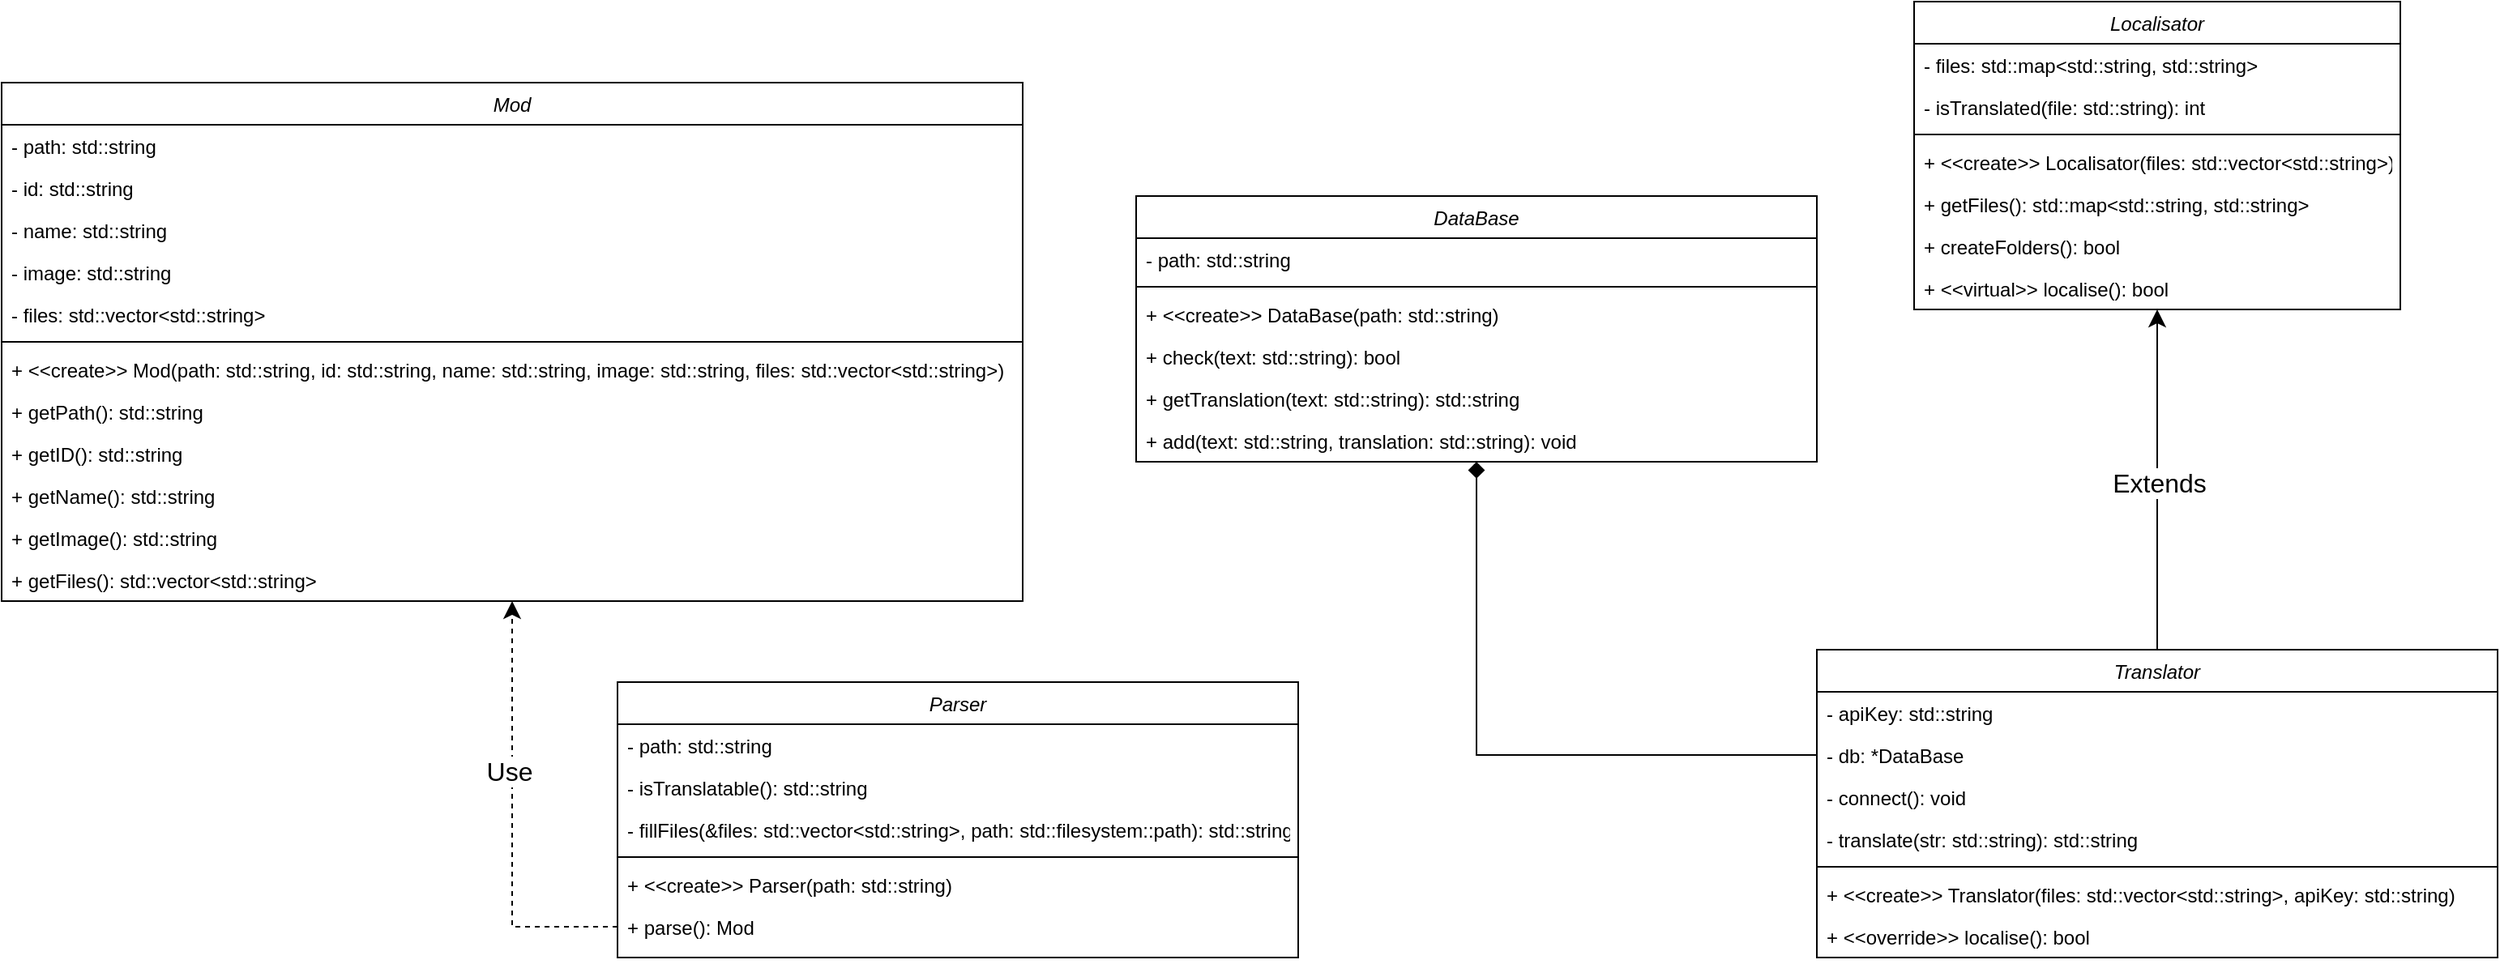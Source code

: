 <mxfile version="22.1.5" type="device">
  <diagram id="C5RBs43oDa-KdzZeNtuy" name="Page-1">
    <mxGraphModel dx="1696" dy="1068" grid="1" gridSize="10" guides="1" tooltips="1" connect="1" arrows="1" fold="1" page="1" pageScale="1" pageWidth="827" pageHeight="1169" math="0" shadow="0">
      <root>
        <mxCell id="WIyWlLk6GJQsqaUBKTNV-0" />
        <mxCell id="WIyWlLk6GJQsqaUBKTNV-1" parent="WIyWlLk6GJQsqaUBKTNV-0" />
        <mxCell id="zkfFHV4jXpPFQw0GAbJ--0" value="Mod" style="swimlane;fontStyle=2;align=center;verticalAlign=top;childLayout=stackLayout;horizontal=1;startSize=26;horizontalStack=0;resizeParent=1;resizeLast=0;collapsible=1;marginBottom=0;rounded=0;shadow=0;strokeWidth=1;" parent="WIyWlLk6GJQsqaUBKTNV-1" vertex="1">
          <mxGeometry x="60" y="160" width="630" height="320" as="geometry">
            <mxRectangle x="230" y="140" width="160" height="26" as="alternateBounds" />
          </mxGeometry>
        </mxCell>
        <mxCell id="zkfFHV4jXpPFQw0GAbJ--1" value="- path: std::string" style="text;align=left;verticalAlign=top;spacingLeft=4;spacingRight=4;overflow=hidden;rotatable=0;points=[[0,0.5],[1,0.5]];portConstraint=eastwest;" parent="zkfFHV4jXpPFQw0GAbJ--0" vertex="1">
          <mxGeometry y="26" width="630" height="26" as="geometry" />
        </mxCell>
        <mxCell id="zkfFHV4jXpPFQw0GAbJ--2" value="- id: std::string" style="text;align=left;verticalAlign=top;spacingLeft=4;spacingRight=4;overflow=hidden;rotatable=0;points=[[0,0.5],[1,0.5]];portConstraint=eastwest;rounded=0;shadow=0;html=0;" parent="zkfFHV4jXpPFQw0GAbJ--0" vertex="1">
          <mxGeometry y="52" width="630" height="26" as="geometry" />
        </mxCell>
        <mxCell id="zkfFHV4jXpPFQw0GAbJ--3" value="- name: std::string" style="text;align=left;verticalAlign=top;spacingLeft=4;spacingRight=4;overflow=hidden;rotatable=0;points=[[0,0.5],[1,0.5]];portConstraint=eastwest;rounded=0;shadow=0;html=0;" parent="zkfFHV4jXpPFQw0GAbJ--0" vertex="1">
          <mxGeometry y="78" width="630" height="26" as="geometry" />
        </mxCell>
        <mxCell id="EVl2K6StULn4HMKJgN-R-0" value="- image: std::string" style="text;align=left;verticalAlign=top;spacingLeft=4;spacingRight=4;overflow=hidden;rotatable=0;points=[[0,0.5],[1,0.5]];portConstraint=eastwest;rounded=0;shadow=0;html=0;" parent="zkfFHV4jXpPFQw0GAbJ--0" vertex="1">
          <mxGeometry y="104" width="630" height="26" as="geometry" />
        </mxCell>
        <mxCell id="TcEMR7NrBfed5pxMnUd9-0" value="- files: std::vector&lt;std::string&gt;" style="text;align=left;verticalAlign=top;spacingLeft=4;spacingRight=4;overflow=hidden;rotatable=0;points=[[0,0.5],[1,0.5]];portConstraint=eastwest;rounded=0;shadow=0;html=0;" parent="zkfFHV4jXpPFQw0GAbJ--0" vertex="1">
          <mxGeometry y="130" width="630" height="26" as="geometry" />
        </mxCell>
        <mxCell id="zkfFHV4jXpPFQw0GAbJ--4" value="" style="line;html=1;strokeWidth=1;align=left;verticalAlign=middle;spacingTop=-1;spacingLeft=3;spacingRight=3;rotatable=0;labelPosition=right;points=[];portConstraint=eastwest;" parent="zkfFHV4jXpPFQw0GAbJ--0" vertex="1">
          <mxGeometry y="156" width="630" height="8" as="geometry" />
        </mxCell>
        <mxCell id="zkfFHV4jXpPFQw0GAbJ--5" value="+ &lt;&lt;create&gt;&gt; Mod(path: std::string, id: std::string, name: std::string, image: std::string, files: std::vector&lt;std::string&gt;)" style="text;align=left;verticalAlign=top;spacingLeft=4;spacingRight=4;overflow=hidden;rotatable=0;points=[[0,0.5],[1,0.5]];portConstraint=eastwest;" parent="zkfFHV4jXpPFQw0GAbJ--0" vertex="1">
          <mxGeometry y="164" width="630" height="26" as="geometry" />
        </mxCell>
        <mxCell id="TcEMR7NrBfed5pxMnUd9-4" value="+ getPath(): std::string" style="text;align=left;verticalAlign=top;spacingLeft=4;spacingRight=4;overflow=hidden;rotatable=0;points=[[0,0.5],[1,0.5]];portConstraint=eastwest;" parent="zkfFHV4jXpPFQw0GAbJ--0" vertex="1">
          <mxGeometry y="190" width="630" height="26" as="geometry" />
        </mxCell>
        <mxCell id="TcEMR7NrBfed5pxMnUd9-5" value="+ getID(): std::string" style="text;align=left;verticalAlign=top;spacingLeft=4;spacingRight=4;overflow=hidden;rotatable=0;points=[[0,0.5],[1,0.5]];portConstraint=eastwest;" parent="zkfFHV4jXpPFQw0GAbJ--0" vertex="1">
          <mxGeometry y="216" width="630" height="26" as="geometry" />
        </mxCell>
        <mxCell id="TcEMR7NrBfed5pxMnUd9-6" value="+ getName(): std::string" style="text;align=left;verticalAlign=top;spacingLeft=4;spacingRight=4;overflow=hidden;rotatable=0;points=[[0,0.5],[1,0.5]];portConstraint=eastwest;" parent="zkfFHV4jXpPFQw0GAbJ--0" vertex="1">
          <mxGeometry y="242" width="630" height="26" as="geometry" />
        </mxCell>
        <mxCell id="TcEMR7NrBfed5pxMnUd9-7" value="+ getImage(): std::string" style="text;align=left;verticalAlign=top;spacingLeft=4;spacingRight=4;overflow=hidden;rotatable=0;points=[[0,0.5],[1,0.5]];portConstraint=eastwest;" parent="zkfFHV4jXpPFQw0GAbJ--0" vertex="1">
          <mxGeometry y="268" width="630" height="26" as="geometry" />
        </mxCell>
        <mxCell id="TcEMR7NrBfed5pxMnUd9-8" value="+ getFiles(): std::vector&lt;std::string&gt;" style="text;align=left;verticalAlign=top;spacingLeft=4;spacingRight=4;overflow=hidden;rotatable=0;points=[[0,0.5],[1,0.5]];portConstraint=eastwest;" parent="zkfFHV4jXpPFQw0GAbJ--0" vertex="1">
          <mxGeometry y="294" width="630" height="26" as="geometry" />
        </mxCell>
        <mxCell id="TcEMR7NrBfed5pxMnUd9-9" value="Parser" style="swimlane;fontStyle=2;align=center;verticalAlign=top;childLayout=stackLayout;horizontal=1;startSize=26;horizontalStack=0;resizeParent=1;resizeLast=0;collapsible=1;marginBottom=0;rounded=0;shadow=0;strokeWidth=1;" parent="WIyWlLk6GJQsqaUBKTNV-1" vertex="1">
          <mxGeometry x="440" y="530" width="420" height="170" as="geometry">
            <mxRectangle x="230" y="140" width="160" height="26" as="alternateBounds" />
          </mxGeometry>
        </mxCell>
        <mxCell id="TcEMR7NrBfed5pxMnUd9-10" value="- path: std::string" style="text;align=left;verticalAlign=top;spacingLeft=4;spacingRight=4;overflow=hidden;rotatable=0;points=[[0,0.5],[1,0.5]];portConstraint=eastwest;" parent="TcEMR7NrBfed5pxMnUd9-9" vertex="1">
          <mxGeometry y="26" width="420" height="26" as="geometry" />
        </mxCell>
        <mxCell id="TcEMR7NrBfed5pxMnUd9-11" value="- isTranslatable(): std::string" style="text;align=left;verticalAlign=top;spacingLeft=4;spacingRight=4;overflow=hidden;rotatable=0;points=[[0,0.5],[1,0.5]];portConstraint=eastwest;rounded=0;shadow=0;html=0;" parent="TcEMR7NrBfed5pxMnUd9-9" vertex="1">
          <mxGeometry y="52" width="420" height="26" as="geometry" />
        </mxCell>
        <mxCell id="TcEMR7NrBfed5pxMnUd9-12" value="- fillFiles(&amp;files: std::vector&lt;std::string&gt;, path: std::filesystem::path): std::string" style="text;align=left;verticalAlign=top;spacingLeft=4;spacingRight=4;overflow=hidden;rotatable=0;points=[[0,0.5],[1,0.5]];portConstraint=eastwest;rounded=0;shadow=0;html=0;" parent="TcEMR7NrBfed5pxMnUd9-9" vertex="1">
          <mxGeometry y="78" width="420" height="26" as="geometry" />
        </mxCell>
        <mxCell id="TcEMR7NrBfed5pxMnUd9-15" value="" style="line;html=1;strokeWidth=1;align=left;verticalAlign=middle;spacingTop=-1;spacingLeft=3;spacingRight=3;rotatable=0;labelPosition=right;points=[];portConstraint=eastwest;" parent="TcEMR7NrBfed5pxMnUd9-9" vertex="1">
          <mxGeometry y="104" width="420" height="8" as="geometry" />
        </mxCell>
        <mxCell id="TcEMR7NrBfed5pxMnUd9-16" value="+ &lt;&lt;create&gt;&gt; Parser(path: std::string)" style="text;align=left;verticalAlign=top;spacingLeft=4;spacingRight=4;overflow=hidden;rotatable=0;points=[[0,0.5],[1,0.5]];portConstraint=eastwest;" parent="TcEMR7NrBfed5pxMnUd9-9" vertex="1">
          <mxGeometry y="112" width="420" height="26" as="geometry" />
        </mxCell>
        <mxCell id="TcEMR7NrBfed5pxMnUd9-17" value="+ parse(): Mod" style="text;align=left;verticalAlign=top;spacingLeft=4;spacingRight=4;overflow=hidden;rotatable=0;points=[[0,0.5],[1,0.5]];portConstraint=eastwest;" parent="TcEMR7NrBfed5pxMnUd9-9" vertex="1">
          <mxGeometry y="138" width="420" height="26" as="geometry" />
        </mxCell>
        <mxCell id="TcEMR7NrBfed5pxMnUd9-22" value="Localisator" style="swimlane;fontStyle=2;align=center;verticalAlign=top;childLayout=stackLayout;horizontal=1;startSize=26;horizontalStack=0;resizeParent=1;resizeLast=0;collapsible=1;marginBottom=0;rounded=0;shadow=0;strokeWidth=1;" parent="WIyWlLk6GJQsqaUBKTNV-1" vertex="1">
          <mxGeometry x="1240" y="110" width="300" height="190" as="geometry">
            <mxRectangle x="230" y="140" width="160" height="26" as="alternateBounds" />
          </mxGeometry>
        </mxCell>
        <mxCell id="TcEMR7NrBfed5pxMnUd9-23" value="- files: std::map&lt;std::string, std::string&gt;" style="text;align=left;verticalAlign=top;spacingLeft=4;spacingRight=4;overflow=hidden;rotatable=0;points=[[0,0.5],[1,0.5]];portConstraint=eastwest;" parent="TcEMR7NrBfed5pxMnUd9-22" vertex="1">
          <mxGeometry y="26" width="300" height="26" as="geometry" />
        </mxCell>
        <mxCell id="TcEMR7NrBfed5pxMnUd9-24" value="- isTranslated(file: std::string): int" style="text;align=left;verticalAlign=top;spacingLeft=4;spacingRight=4;overflow=hidden;rotatable=0;points=[[0,0.5],[1,0.5]];portConstraint=eastwest;rounded=0;shadow=0;html=0;" parent="TcEMR7NrBfed5pxMnUd9-22" vertex="1">
          <mxGeometry y="52" width="300" height="26" as="geometry" />
        </mxCell>
        <mxCell id="TcEMR7NrBfed5pxMnUd9-26" value="" style="line;html=1;strokeWidth=1;align=left;verticalAlign=middle;spacingTop=-1;spacingLeft=3;spacingRight=3;rotatable=0;labelPosition=right;points=[];portConstraint=eastwest;" parent="TcEMR7NrBfed5pxMnUd9-22" vertex="1">
          <mxGeometry y="78" width="300" height="8" as="geometry" />
        </mxCell>
        <mxCell id="TcEMR7NrBfed5pxMnUd9-27" value="+ &lt;&lt;create&gt;&gt; Localisator(files: std::vector&lt;std::string&gt;)" style="text;align=left;verticalAlign=top;spacingLeft=4;spacingRight=4;overflow=hidden;rotatable=0;points=[[0,0.5],[1,0.5]];portConstraint=eastwest;" parent="TcEMR7NrBfed5pxMnUd9-22" vertex="1">
          <mxGeometry y="86" width="300" height="26" as="geometry" />
        </mxCell>
        <mxCell id="TcEMR7NrBfed5pxMnUd9-28" value="+ getFiles(): std::map&lt;std::string, std::string&gt;" style="text;align=left;verticalAlign=top;spacingLeft=4;spacingRight=4;overflow=hidden;rotatable=0;points=[[0,0.5],[1,0.5]];portConstraint=eastwest;" parent="TcEMR7NrBfed5pxMnUd9-22" vertex="1">
          <mxGeometry y="112" width="300" height="26" as="geometry" />
        </mxCell>
        <mxCell id="TcEMR7NrBfed5pxMnUd9-29" value="+ createFolders(): bool" style="text;align=left;verticalAlign=top;spacingLeft=4;spacingRight=4;overflow=hidden;rotatable=0;points=[[0,0.5],[1,0.5]];portConstraint=eastwest;" parent="TcEMR7NrBfed5pxMnUd9-22" vertex="1">
          <mxGeometry y="138" width="300" height="26" as="geometry" />
        </mxCell>
        <mxCell id="TcEMR7NrBfed5pxMnUd9-30" value="+ &lt;&lt;virtual&gt;&gt; localise(): bool" style="text;align=left;verticalAlign=top;spacingLeft=4;spacingRight=4;overflow=hidden;rotatable=0;points=[[0,0.5],[1,0.5]];portConstraint=eastwest;" parent="TcEMR7NrBfed5pxMnUd9-22" vertex="1">
          <mxGeometry y="164" width="300" height="26" as="geometry" />
        </mxCell>
        <mxCell id="TcEMR7NrBfed5pxMnUd9-42" style="edgeStyle=orthogonalEdgeStyle;rounded=0;orthogonalLoop=1;jettySize=auto;html=1;exitX=0.5;exitY=0;exitDx=0;exitDy=0;fontSize=12;startSize=8;endSize=8;" parent="WIyWlLk6GJQsqaUBKTNV-1" source="TcEMR7NrBfed5pxMnUd9-31" target="TcEMR7NrBfed5pxMnUd9-22" edge="1">
          <mxGeometry relative="1" as="geometry" />
        </mxCell>
        <mxCell id="TcEMR7NrBfed5pxMnUd9-43" value="Extends" style="edgeLabel;html=1;align=center;verticalAlign=middle;resizable=0;points=[];fontSize=16;" parent="TcEMR7NrBfed5pxMnUd9-42" vertex="1" connectable="0">
          <mxGeometry x="-0.018" y="-1" relative="1" as="geometry">
            <mxPoint as="offset" />
          </mxGeometry>
        </mxCell>
        <mxCell id="TcEMR7NrBfed5pxMnUd9-31" value="Translator" style="swimlane;fontStyle=2;align=center;verticalAlign=top;childLayout=stackLayout;horizontal=1;startSize=26;horizontalStack=0;resizeParent=1;resizeLast=0;collapsible=1;marginBottom=0;rounded=0;shadow=0;strokeWidth=1;" parent="WIyWlLk6GJQsqaUBKTNV-1" vertex="1">
          <mxGeometry x="1180" y="510" width="420" height="190" as="geometry">
            <mxRectangle x="230" y="140" width="160" height="26" as="alternateBounds" />
          </mxGeometry>
        </mxCell>
        <mxCell id="TcEMR7NrBfed5pxMnUd9-32" value="- apiKey: std::string" style="text;align=left;verticalAlign=top;spacingLeft=4;spacingRight=4;overflow=hidden;rotatable=0;points=[[0,0.5],[1,0.5]];portConstraint=eastwest;" parent="TcEMR7NrBfed5pxMnUd9-31" vertex="1">
          <mxGeometry y="26" width="420" height="26" as="geometry" />
        </mxCell>
        <mxCell id="TcEMR7NrBfed5pxMnUd9-66" value="- db: *DataBase" style="text;align=left;verticalAlign=top;spacingLeft=4;spacingRight=4;overflow=hidden;rotatable=0;points=[[0,0.5],[1,0.5]];portConstraint=eastwest;rounded=0;shadow=0;html=0;" parent="TcEMR7NrBfed5pxMnUd9-31" vertex="1">
          <mxGeometry y="52" width="420" height="26" as="geometry" />
        </mxCell>
        <mxCell id="TcEMR7NrBfed5pxMnUd9-33" value="- connect(): void" style="text;align=left;verticalAlign=top;spacingLeft=4;spacingRight=4;overflow=hidden;rotatable=0;points=[[0,0.5],[1,0.5]];portConstraint=eastwest;rounded=0;shadow=0;html=0;" parent="TcEMR7NrBfed5pxMnUd9-31" vertex="1">
          <mxGeometry y="78" width="420" height="26" as="geometry" />
        </mxCell>
        <mxCell id="TcEMR7NrBfed5pxMnUd9-44" value="- translate(str: std::string): std::string" style="text;align=left;verticalAlign=top;spacingLeft=4;spacingRight=4;overflow=hidden;rotatable=0;points=[[0,0.5],[1,0.5]];portConstraint=eastwest;rounded=0;shadow=0;html=0;" parent="TcEMR7NrBfed5pxMnUd9-31" vertex="1">
          <mxGeometry y="104" width="420" height="26" as="geometry" />
        </mxCell>
        <mxCell id="TcEMR7NrBfed5pxMnUd9-34" value="" style="line;html=1;strokeWidth=1;align=left;verticalAlign=middle;spacingTop=-1;spacingLeft=3;spacingRight=3;rotatable=0;labelPosition=right;points=[];portConstraint=eastwest;" parent="TcEMR7NrBfed5pxMnUd9-31" vertex="1">
          <mxGeometry y="130" width="420" height="8" as="geometry" />
        </mxCell>
        <mxCell id="TcEMR7NrBfed5pxMnUd9-35" value="+ &lt;&lt;create&gt;&gt; Translator(files: std::vector&lt;std::string&gt;, apiKey: std::string)" style="text;align=left;verticalAlign=top;spacingLeft=4;spacingRight=4;overflow=hidden;rotatable=0;points=[[0,0.5],[1,0.5]];portConstraint=eastwest;" parent="TcEMR7NrBfed5pxMnUd9-31" vertex="1">
          <mxGeometry y="138" width="420" height="26" as="geometry" />
        </mxCell>
        <mxCell id="TcEMR7NrBfed5pxMnUd9-36" value="+ &lt;&lt;override&gt;&gt; localise(): bool" style="text;align=left;verticalAlign=top;spacingLeft=4;spacingRight=4;overflow=hidden;rotatable=0;points=[[0,0.5],[1,0.5]];portConstraint=eastwest;" parent="TcEMR7NrBfed5pxMnUd9-31" vertex="1">
          <mxGeometry y="164" width="420" height="26" as="geometry" />
        </mxCell>
        <mxCell id="TcEMR7NrBfed5pxMnUd9-39" style="edgeStyle=none;curved=1;rounded=0;orthogonalLoop=1;jettySize=auto;html=1;entryX=0.5;entryY=0;entryDx=0;entryDy=0;fontSize=12;startSize=8;endSize=8;" parent="WIyWlLk6GJQsqaUBKTNV-1" source="TcEMR7NrBfed5pxMnUd9-31" target="TcEMR7NrBfed5pxMnUd9-31" edge="1">
          <mxGeometry relative="1" as="geometry" />
        </mxCell>
        <mxCell id="TcEMR7NrBfed5pxMnUd9-45" value="DataBase" style="swimlane;fontStyle=2;align=center;verticalAlign=top;childLayout=stackLayout;horizontal=1;startSize=26;horizontalStack=0;resizeParent=1;resizeLast=0;collapsible=1;marginBottom=0;rounded=0;shadow=0;strokeWidth=1;" parent="WIyWlLk6GJQsqaUBKTNV-1" vertex="1">
          <mxGeometry x="760" y="230" width="420" height="164" as="geometry">
            <mxRectangle x="230" y="140" width="160" height="26" as="alternateBounds" />
          </mxGeometry>
        </mxCell>
        <mxCell id="TcEMR7NrBfed5pxMnUd9-46" value="- path: std::string" style="text;align=left;verticalAlign=top;spacingLeft=4;spacingRight=4;overflow=hidden;rotatable=0;points=[[0,0.5],[1,0.5]];portConstraint=eastwest;" parent="TcEMR7NrBfed5pxMnUd9-45" vertex="1">
          <mxGeometry y="26" width="420" height="26" as="geometry" />
        </mxCell>
        <mxCell id="TcEMR7NrBfed5pxMnUd9-49" value="" style="line;html=1;strokeWidth=1;align=left;verticalAlign=middle;spacingTop=-1;spacingLeft=3;spacingRight=3;rotatable=0;labelPosition=right;points=[];portConstraint=eastwest;" parent="TcEMR7NrBfed5pxMnUd9-45" vertex="1">
          <mxGeometry y="52" width="420" height="8" as="geometry" />
        </mxCell>
        <mxCell id="TcEMR7NrBfed5pxMnUd9-50" value="+ &lt;&lt;create&gt;&gt; DataBase(path: std::string)" style="text;align=left;verticalAlign=top;spacingLeft=4;spacingRight=4;overflow=hidden;rotatable=0;points=[[0,0.5],[1,0.5]];portConstraint=eastwest;" parent="TcEMR7NrBfed5pxMnUd9-45" vertex="1">
          <mxGeometry y="60" width="420" height="26" as="geometry" />
        </mxCell>
        <mxCell id="TcEMR7NrBfed5pxMnUd9-51" value="+ check(text: std::string): bool" style="text;align=left;verticalAlign=top;spacingLeft=4;spacingRight=4;overflow=hidden;rotatable=0;points=[[0,0.5],[1,0.5]];portConstraint=eastwest;" parent="TcEMR7NrBfed5pxMnUd9-45" vertex="1">
          <mxGeometry y="86" width="420" height="26" as="geometry" />
        </mxCell>
        <mxCell id="TcEMR7NrBfed5pxMnUd9-52" value="+ getTranslation(text: std::string): std::string" style="text;align=left;verticalAlign=top;spacingLeft=4;spacingRight=4;overflow=hidden;rotatable=0;points=[[0,0.5],[1,0.5]];portConstraint=eastwest;" parent="TcEMR7NrBfed5pxMnUd9-45" vertex="1">
          <mxGeometry y="112" width="420" height="26" as="geometry" />
        </mxCell>
        <mxCell id="TcEMR7NrBfed5pxMnUd9-53" value="+ add(text: std::string, translation: std::string): void" style="text;align=left;verticalAlign=top;spacingLeft=4;spacingRight=4;overflow=hidden;rotatable=0;points=[[0,0.5],[1,0.5]];portConstraint=eastwest;" parent="TcEMR7NrBfed5pxMnUd9-45" vertex="1">
          <mxGeometry y="138" width="420" height="26" as="geometry" />
        </mxCell>
        <mxCell id="TcEMR7NrBfed5pxMnUd9-75" style="edgeStyle=orthogonalEdgeStyle;rounded=0;orthogonalLoop=1;jettySize=auto;html=1;exitX=0;exitY=0.5;exitDx=0;exitDy=0;fontSize=12;startSize=8;endSize=8;dashed=1;" parent="WIyWlLk6GJQsqaUBKTNV-1" source="TcEMR7NrBfed5pxMnUd9-17" target="zkfFHV4jXpPFQw0GAbJ--0" edge="1">
          <mxGeometry relative="1" as="geometry" />
        </mxCell>
        <mxCell id="TcEMR7NrBfed5pxMnUd9-76" value="Use" style="edgeLabel;html=1;align=center;verticalAlign=middle;resizable=0;points=[];fontSize=16;" parent="TcEMR7NrBfed5pxMnUd9-75" vertex="1" connectable="0">
          <mxGeometry x="0.21" y="2" relative="1" as="geometry">
            <mxPoint as="offset" />
          </mxGeometry>
        </mxCell>
        <mxCell id="TcEMR7NrBfed5pxMnUd9-77" style="edgeStyle=orthogonalEdgeStyle;rounded=0;orthogonalLoop=1;jettySize=auto;html=1;exitX=0;exitY=0.5;exitDx=0;exitDy=0;fontSize=12;startSize=8;endSize=8;endArrow=diamond;endFill=1;strokeWidth=1;" parent="WIyWlLk6GJQsqaUBKTNV-1" source="TcEMR7NrBfed5pxMnUd9-66" target="TcEMR7NrBfed5pxMnUd9-45" edge="1">
          <mxGeometry relative="1" as="geometry" />
        </mxCell>
        <mxCell id="TcEMR7NrBfed5pxMnUd9-79" style="edgeStyle=none;curved=1;rounded=0;orthogonalLoop=1;jettySize=auto;html=1;exitX=0.5;exitY=0;exitDx=0;exitDy=0;fontSize=12;startSize=8;endSize=8;" parent="WIyWlLk6GJQsqaUBKTNV-1" source="TcEMR7NrBfed5pxMnUd9-31" target="TcEMR7NrBfed5pxMnUd9-31" edge="1">
          <mxGeometry relative="1" as="geometry" />
        </mxCell>
      </root>
    </mxGraphModel>
  </diagram>
</mxfile>
